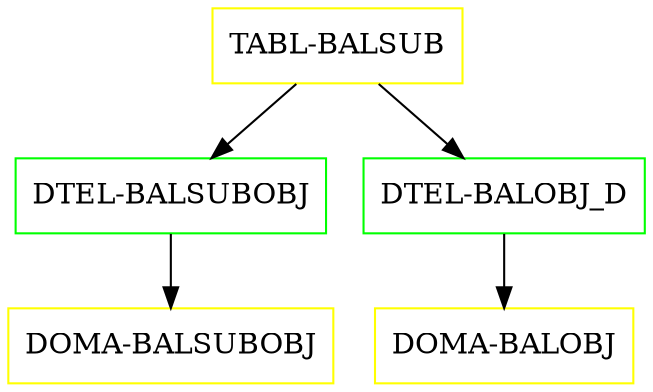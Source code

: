digraph G {
  "TABL-BALSUB" [shape=box,color=yellow];
  "DTEL-BALSUBOBJ" [shape=box,color=green,URL="./DTEL_BALSUBOBJ.html"];
  "DOMA-BALSUBOBJ" [shape=box,color=yellow,URL="./DOMA_BALSUBOBJ.html"];
  "DTEL-BALOBJ_D" [shape=box,color=green,URL="./DTEL_BALOBJ_D.html"];
  "DOMA-BALOBJ" [shape=box,color=yellow,URL="./DOMA_BALOBJ.html"];
  "TABL-BALSUB" -> "DTEL-BALOBJ_D";
  "TABL-BALSUB" -> "DTEL-BALSUBOBJ";
  "DTEL-BALSUBOBJ" -> "DOMA-BALSUBOBJ";
  "DTEL-BALOBJ_D" -> "DOMA-BALOBJ";
}
